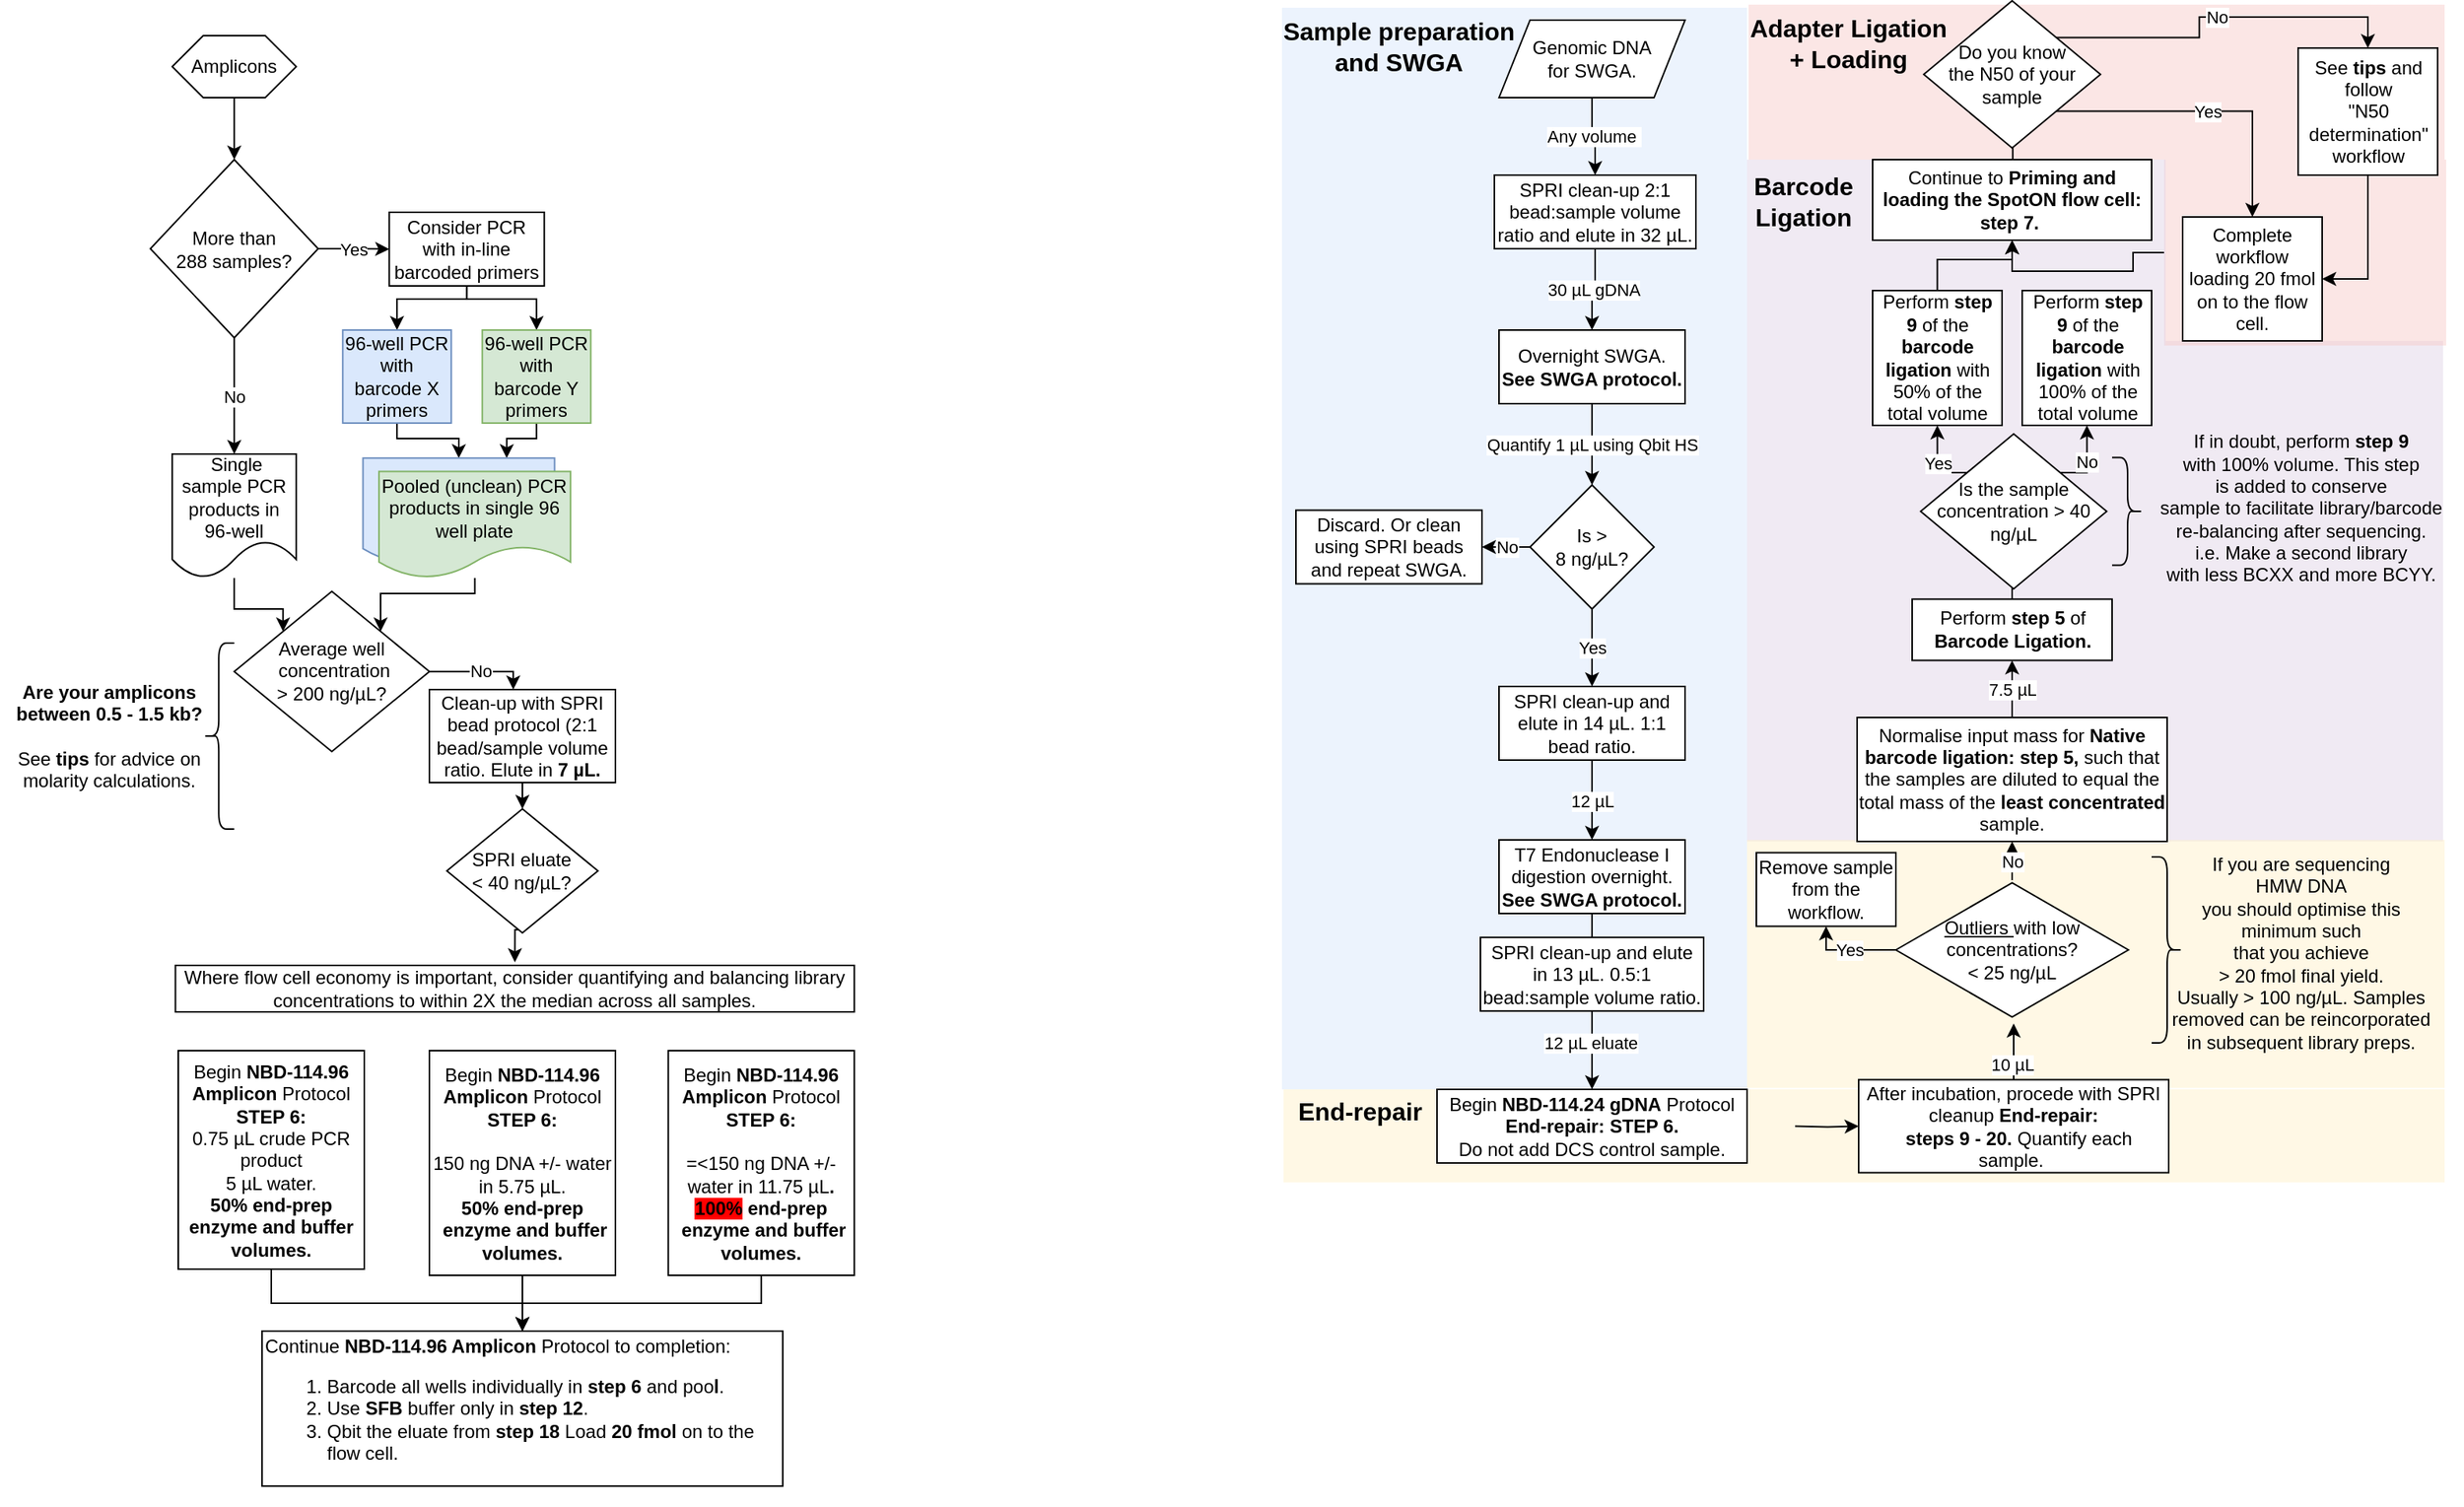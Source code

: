 <mxfile version="21.3.7" type="device" pages="2">
  <diagram name="Page-1" id="XOvdbM0A1e22Qz7yKfM2">
    <mxGraphModel dx="2099" dy="793" grid="1" gridSize="10" guides="1" tooltips="1" connect="1" arrows="1" fold="1" page="1" pageScale="1" pageWidth="827" pageHeight="1169" math="0" shadow="0">
      <root>
        <mxCell id="0" />
        <mxCell id="1" parent="0" />
        <mxCell id="d5il1thZxRS1CxYTk3ZY-139" value="" style="rounded=0;whiteSpace=wrap;html=1;fillColor=#e1d5e7;strokeColor=none;opacity=50;" parent="1" vertex="1">
          <mxGeometry x="570" y="237" width="179" height="323" as="geometry" />
        </mxCell>
        <mxCell id="d5il1thZxRS1CxYTk3ZY-143" value="" style="group" parent="1" vertex="1" connectable="0">
          <mxGeometry x="300" y="20" width="451" height="220" as="geometry" />
        </mxCell>
        <mxCell id="d5il1thZxRS1CxYTk3ZY-140" value="" style="rounded=0;whiteSpace=wrap;html=1;fillColor=#f8cecc;strokeColor=none;opacity=50;" parent="d5il1thZxRS1CxYTk3ZY-143" vertex="1">
          <mxGeometry x="1" width="449" height="100" as="geometry" />
        </mxCell>
        <mxCell id="d5il1thZxRS1CxYTk3ZY-141" value="" style="rounded=0;whiteSpace=wrap;html=1;fillColor=#f8cecc;strokeColor=none;opacity=50;" parent="d5il1thZxRS1CxYTk3ZY-143" vertex="1">
          <mxGeometry x="269" y="100" width="182" height="120" as="geometry" />
        </mxCell>
        <mxCell id="d5il1thZxRS1CxYTk3ZY-147" value="&lt;span style=&quot;font-size: 16px;&quot;&gt;Adapter Ligation&lt;br&gt;+ Loading&lt;br&gt;&lt;/span&gt;" style="text;html=1;align=center;verticalAlign=middle;resizable=0;points=[];autosize=1;strokeColor=none;fillColor=none;fontStyle=1" parent="d5il1thZxRS1CxYTk3ZY-143" vertex="1">
          <mxGeometry x="-10" width="150" height="50" as="geometry" />
        </mxCell>
        <mxCell id="d5il1thZxRS1CxYTk3ZY-138" value="" style="rounded=0;whiteSpace=wrap;html=1;fillColor=#e1d5e7;strokeColor=none;opacity=50;" parent="1" vertex="1">
          <mxGeometry x="300" y="120" width="270" height="440" as="geometry" />
        </mxCell>
        <mxCell id="d5il1thZxRS1CxYTk3ZY-137" value="" style="group;strokeColor=none;" parent="1" vertex="1" connectable="0">
          <mxGeometry x="1" y="559" width="749" height="231" as="geometry" />
        </mxCell>
        <mxCell id="d5il1thZxRS1CxYTk3ZY-135" value="" style="rounded=0;whiteSpace=wrap;html=1;fillColor=#fff2cc;strokeColor=none;opacity=50;" parent="d5il1thZxRS1CxYTk3ZY-137" vertex="1">
          <mxGeometry y="161" width="749" height="60" as="geometry" />
        </mxCell>
        <mxCell id="d5il1thZxRS1CxYTk3ZY-136" value="" style="rounded=0;whiteSpace=wrap;html=1;fillColor=#fff2cc;strokeColor=none;opacity=50;" parent="d5il1thZxRS1CxYTk3ZY-137" vertex="1">
          <mxGeometry x="299" width="450" height="160" as="geometry" />
        </mxCell>
        <mxCell id="d5il1thZxRS1CxYTk3ZY-145" value="&lt;span style=&quot;font-size: 16px;&quot;&gt;End-repair&lt;/span&gt;" style="text;html=1;align=center;verticalAlign=middle;resizable=0;points=[];autosize=1;strokeColor=none;fillColor=none;fontStyle=1" parent="d5il1thZxRS1CxYTk3ZY-137" vertex="1">
          <mxGeometry x="-1" y="160" width="100" height="30" as="geometry" />
        </mxCell>
        <mxCell id="d5il1thZxRS1CxYTk3ZY-133" value="" style="rounded=0;whiteSpace=wrap;html=1;fillColor=#dae8fc;strokeColor=none;opacity=50;" parent="1" vertex="1">
          <mxGeometry y="22" width="300" height="698" as="geometry" />
        </mxCell>
        <mxCell id="JLU6szcm3_O9fUhX41_a-4" style="edgeStyle=orthogonalEdgeStyle;rounded=0;orthogonalLoop=1;jettySize=auto;html=1;exitX=0.5;exitY=1;exitDx=0;exitDy=0;" parent="1" source="JLU6szcm3_O9fUhX41_a-1" target="d5il1thZxRS1CxYTk3ZY-1" edge="1">
          <mxGeometry relative="1" as="geometry">
            <mxPoint x="-675.88" y="180" as="targetPoint" />
          </mxGeometry>
        </mxCell>
        <mxCell id="JLU6szcm3_O9fUhX41_a-1" value="Amplicons" style="shape=hexagon;perimeter=hexagonPerimeter2;whiteSpace=wrap;html=1;fixedSize=1;" parent="1" vertex="1">
          <mxGeometry x="-715.88" y="40" width="80" height="40" as="geometry" />
        </mxCell>
        <mxCell id="d5il1thZxRS1CxYTk3ZY-5" value="Yes" style="edgeStyle=orthogonalEdgeStyle;rounded=0;orthogonalLoop=1;jettySize=auto;html=1;exitX=1;exitY=0.5;exitDx=0;exitDy=0;entryX=0;entryY=0.5;entryDx=0;entryDy=0;" parent="1" source="d5il1thZxRS1CxYTk3ZY-1" target="d5il1thZxRS1CxYTk3ZY-4" edge="1">
          <mxGeometry relative="1" as="geometry" />
        </mxCell>
        <mxCell id="d5il1thZxRS1CxYTk3ZY-26" value="No" style="edgeStyle=orthogonalEdgeStyle;rounded=0;orthogonalLoop=1;jettySize=auto;html=1;" parent="1" source="d5il1thZxRS1CxYTk3ZY-1" target="d5il1thZxRS1CxYTk3ZY-19" edge="1">
          <mxGeometry relative="1" as="geometry" />
        </mxCell>
        <mxCell id="d5il1thZxRS1CxYTk3ZY-1" value="More than &lt;br&gt;288 samples?" style="rhombus;whiteSpace=wrap;html=1;" parent="1" vertex="1">
          <mxGeometry x="-730" y="120" width="108.24" height="115" as="geometry" />
        </mxCell>
        <mxCell id="d5il1thZxRS1CxYTk3ZY-11" style="edgeStyle=orthogonalEdgeStyle;rounded=0;orthogonalLoop=1;jettySize=auto;html=1;exitX=0.5;exitY=1;exitDx=0;exitDy=0;entryX=0.5;entryY=0;entryDx=0;entryDy=0;" parent="1" source="d5il1thZxRS1CxYTk3ZY-4" target="d5il1thZxRS1CxYTk3ZY-7" edge="1">
          <mxGeometry relative="1" as="geometry">
            <Array as="points">
              <mxPoint x="-525.88" y="210" />
              <mxPoint x="-570.88" y="210" />
            </Array>
          </mxGeometry>
        </mxCell>
        <mxCell id="d5il1thZxRS1CxYTk3ZY-12" style="edgeStyle=orthogonalEdgeStyle;rounded=0;orthogonalLoop=1;jettySize=auto;html=1;exitX=0.5;exitY=1;exitDx=0;exitDy=0;entryX=0.5;entryY=0;entryDx=0;entryDy=0;" parent="1" source="d5il1thZxRS1CxYTk3ZY-4" target="d5il1thZxRS1CxYTk3ZY-9" edge="1">
          <mxGeometry relative="1" as="geometry">
            <Array as="points">
              <mxPoint x="-525.88" y="210" />
              <mxPoint x="-480.88" y="210" />
            </Array>
          </mxGeometry>
        </mxCell>
        <mxCell id="d5il1thZxRS1CxYTk3ZY-4" value="Consider PCR with in-line barcoded primers" style="rounded=0;whiteSpace=wrap;html=1;" parent="1" vertex="1">
          <mxGeometry x="-575.88" y="154" width="100" height="47.5" as="geometry" />
        </mxCell>
        <mxCell id="d5il1thZxRS1CxYTk3ZY-27" style="edgeStyle=orthogonalEdgeStyle;rounded=0;orthogonalLoop=1;jettySize=auto;html=1;entryX=0.5;entryY=0;entryDx=0;entryDy=0;" parent="1" source="d5il1thZxRS1CxYTk3ZY-7" target="d5il1thZxRS1CxYTk3ZY-14" edge="1">
          <mxGeometry relative="1" as="geometry">
            <Array as="points">
              <mxPoint x="-570.88" y="300" />
              <mxPoint x="-530.88" y="300" />
            </Array>
          </mxGeometry>
        </mxCell>
        <mxCell id="d5il1thZxRS1CxYTk3ZY-7" value="96-well PCR with barcode X primers" style="rounded=0;whiteSpace=wrap;html=1;fillColor=#dae8fc;strokeColor=#6c8ebf;" parent="1" vertex="1">
          <mxGeometry x="-605.88" y="230" width="70" height="60" as="geometry" />
        </mxCell>
        <mxCell id="d5il1thZxRS1CxYTk3ZY-47" style="edgeStyle=orthogonalEdgeStyle;rounded=0;orthogonalLoop=1;jettySize=auto;html=1;entryX=0.75;entryY=0;entryDx=0;entryDy=0;" parent="1" source="d5il1thZxRS1CxYTk3ZY-9" target="d5il1thZxRS1CxYTk3ZY-14" edge="1">
          <mxGeometry relative="1" as="geometry">
            <Array as="points">
              <mxPoint x="-480.88" y="300" />
              <mxPoint x="-499.88" y="300" />
            </Array>
          </mxGeometry>
        </mxCell>
        <mxCell id="d5il1thZxRS1CxYTk3ZY-9" value="96-well PCR with barcode Y primers" style="rounded=0;whiteSpace=wrap;html=1;fillColor=#d5e8d4;strokeColor=#82b366;fillStyle=solid;" parent="1" vertex="1">
          <mxGeometry x="-515.88" y="230" width="70" height="60" as="geometry" />
        </mxCell>
        <mxCell id="d5il1thZxRS1CxYTk3ZY-16" value="" style="group" parent="1" vertex="1" connectable="0">
          <mxGeometry x="-592.83" y="312.67" width="133.89" height="77.33" as="geometry" />
        </mxCell>
        <mxCell id="d5il1thZxRS1CxYTk3ZY-14" value="" style="shape=document;whiteSpace=wrap;html=1;boundedLbl=1;fillColor=#dae8fc;strokeColor=#6c8ebf;" parent="d5il1thZxRS1CxYTk3ZY-16" vertex="1">
          <mxGeometry width="123.591" height="68.738" as="geometry" />
        </mxCell>
        <mxCell id="d5il1thZxRS1CxYTk3ZY-15" value="Pooled (unclean) PCR products in single 96 well plate" style="shape=document;whiteSpace=wrap;html=1;boundedLbl=1;fillColor=#d5e8d4;strokeColor=#82b366;" parent="d5il1thZxRS1CxYTk3ZY-16" vertex="1">
          <mxGeometry x="10.299" y="8.592" width="123.591" height="68.738" as="geometry" />
        </mxCell>
        <mxCell id="d5il1thZxRS1CxYTk3ZY-30" style="edgeStyle=orthogonalEdgeStyle;rounded=0;orthogonalLoop=1;jettySize=auto;html=1;entryX=0;entryY=0;entryDx=0;entryDy=0;" parent="1" source="d5il1thZxRS1CxYTk3ZY-19" target="d5il1thZxRS1CxYTk3ZY-29" edge="1">
          <mxGeometry relative="1" as="geometry" />
        </mxCell>
        <mxCell id="d5il1thZxRS1CxYTk3ZY-19" value="&amp;nbsp;Single sample PCR products in 96-well" style="shape=document;whiteSpace=wrap;html=1;boundedLbl=1;" parent="1" vertex="1">
          <mxGeometry x="-715.88" y="310" width="80" height="80" as="geometry" />
        </mxCell>
        <mxCell id="d5il1thZxRS1CxYTk3ZY-35" value="No" style="edgeStyle=orthogonalEdgeStyle;rounded=0;orthogonalLoop=1;jettySize=auto;html=1;" parent="1" target="d5il1thZxRS1CxYTk3ZY-34" edge="1">
          <mxGeometry relative="1" as="geometry">
            <mxPoint x="-550.079" y="450.4" as="sourcePoint" />
            <Array as="points">
              <mxPoint x="-495.88" y="450" />
            </Array>
          </mxGeometry>
        </mxCell>
        <mxCell id="d5il1thZxRS1CxYTk3ZY-29" value="Average well&lt;br&gt;&amp;nbsp;concentration &lt;br&gt;&amp;gt; 200 ng/µL?" style="rhombus;whiteSpace=wrap;html=1;" parent="1" vertex="1">
          <mxGeometry x="-675.88" y="398.67" width="125.88" height="103.33" as="geometry" />
        </mxCell>
        <mxCell id="d5il1thZxRS1CxYTk3ZY-31" style="edgeStyle=orthogonalEdgeStyle;rounded=0;orthogonalLoop=1;jettySize=auto;html=1;entryX=1;entryY=0;entryDx=0;entryDy=0;" parent="1" source="d5il1thZxRS1CxYTk3ZY-15" target="d5il1thZxRS1CxYTk3ZY-29" edge="1">
          <mxGeometry relative="1" as="geometry">
            <Array as="points">
              <mxPoint x="-520.88" y="400" />
              <mxPoint x="-581.88" y="400" />
            </Array>
          </mxGeometry>
        </mxCell>
        <mxCell id="d5il1thZxRS1CxYTk3ZY-41" style="edgeStyle=orthogonalEdgeStyle;rounded=0;orthogonalLoop=1;jettySize=auto;html=1;exitX=0.5;exitY=1;exitDx=0;exitDy=0;entryX=0.5;entryY=0;entryDx=0;entryDy=0;" parent="1" source="d5il1thZxRS1CxYTk3ZY-34" target="d5il1thZxRS1CxYTk3ZY-39" edge="1">
          <mxGeometry relative="1" as="geometry" />
        </mxCell>
        <mxCell id="d5il1thZxRS1CxYTk3ZY-34" value="Clean-up with SPRI bead protocol (2:1 bead/sample volume ratio. Elute in &lt;b&gt;7&amp;nbsp;µL.&lt;/b&gt;" style="rounded=0;whiteSpace=wrap;html=1;" parent="1" vertex="1">
          <mxGeometry x="-550" y="462" width="120" height="60" as="geometry" />
        </mxCell>
        <mxCell id="d5il1thZxRS1CxYTk3ZY-149" style="edgeStyle=orthogonalEdgeStyle;rounded=0;orthogonalLoop=1;jettySize=auto;html=1;entryX=0.5;entryY=0;entryDx=0;entryDy=0;" parent="1" source="d5il1thZxRS1CxYTk3ZY-36" target="d5il1thZxRS1CxYTk3ZY-53" edge="1">
          <mxGeometry relative="1" as="geometry">
            <Array as="points">
              <mxPoint x="-652" y="858" />
              <mxPoint x="-490" y="858" />
            </Array>
          </mxGeometry>
        </mxCell>
        <mxCell id="d5il1thZxRS1CxYTk3ZY-36" value="Begin &lt;b&gt;NBD-114.96 Amplicon&lt;/b&gt; Protocol &lt;b&gt;STEP 6:&lt;/b&gt;&lt;br&gt;0.75 µL crude PCR product&lt;br&gt;5 µL water.&lt;br&gt;&lt;b&gt;50% end-prep enzyme and buffer volumes.&lt;/b&gt;" style="rounded=0;whiteSpace=wrap;html=1;direction=south;" parent="1" vertex="1">
          <mxGeometry x="-712" y="695" width="120" height="141" as="geometry" />
        </mxCell>
        <mxCell id="d5il1thZxRS1CxYTk3ZY-151" style="edgeStyle=orthogonalEdgeStyle;rounded=0;orthogonalLoop=1;jettySize=auto;html=1;entryX=0.5;entryY=0;entryDx=0;entryDy=0;" parent="1" source="d5il1thZxRS1CxYTk3ZY-38" target="d5il1thZxRS1CxYTk3ZY-53" edge="1">
          <mxGeometry relative="1" as="geometry" />
        </mxCell>
        <mxCell id="d5il1thZxRS1CxYTk3ZY-38" value="Begin &lt;b&gt;NBD-114.96 Amplicon&lt;/b&gt; Protocol &lt;b&gt;STEP 6:&lt;/b&gt;&lt;br&gt;&lt;br&gt;150 ng DNA +/- water in 5.75 µL.&lt;br&gt;&lt;b&gt;50%&amp;nbsp;&lt;/b&gt;&lt;b style=&quot;border-color: var(--border-color);&quot;&gt;end-prep&lt;/b&gt;&lt;b&gt;&lt;br&gt;&amp;nbsp;enzyme and buffer volumes.&lt;br&gt;&lt;/b&gt;" style="rounded=0;whiteSpace=wrap;html=1;" parent="1" vertex="1">
          <mxGeometry x="-550" y="695" width="120" height="145" as="geometry" />
        </mxCell>
        <mxCell id="d5il1thZxRS1CxYTk3ZY-154" style="edgeStyle=orthogonalEdgeStyle;rounded=0;orthogonalLoop=1;jettySize=auto;html=1;entryX=0.5;entryY=0;entryDx=0;entryDy=0;" parent="1" edge="1">
          <mxGeometry relative="1" as="geometry">
            <mxPoint x="-490" y="617" as="sourcePoint" />
            <mxPoint x="-494.85" y="638" as="targetPoint" />
          </mxGeometry>
        </mxCell>
        <mxCell id="d5il1thZxRS1CxYTk3ZY-39" value="SPRI eluate &lt;br&gt;&amp;lt; 40 ng/µL?" style="rhombus;whiteSpace=wrap;html=1;" parent="1" vertex="1">
          <mxGeometry x="-538.73" y="539" width="97.46" height="80" as="geometry" />
        </mxCell>
        <mxCell id="d5il1thZxRS1CxYTk3ZY-152" style="edgeStyle=orthogonalEdgeStyle;rounded=0;orthogonalLoop=1;jettySize=auto;html=1;entryX=0.5;entryY=0;entryDx=0;entryDy=0;" parent="1" source="d5il1thZxRS1CxYTk3ZY-43" target="d5il1thZxRS1CxYTk3ZY-53" edge="1">
          <mxGeometry relative="1" as="geometry">
            <Array as="points">
              <mxPoint x="-336" y="858" />
              <mxPoint x="-490" y="858" />
            </Array>
          </mxGeometry>
        </mxCell>
        <mxCell id="d5il1thZxRS1CxYTk3ZY-43" value="Begin &lt;b&gt;NBD-114.96 Amplicon&lt;/b&gt; Protocol &lt;b&gt;STEP 6:&lt;/b&gt;&lt;br&gt;&lt;br&gt;=&amp;lt;150 ng DNA +/- water in 11.75 µL&lt;b&gt;.&lt;br&gt;&lt;span style=&quot;background-color: rgb(255, 0, 0);&quot;&gt;100%&lt;/span&gt;&amp;nbsp;&lt;/b&gt;&lt;b style=&quot;border-color: var(--border-color);&quot;&gt;end-prep&lt;/b&gt;&lt;b&gt;&lt;span style=&quot;background-color: rgb(238, 43, 43);&quot;&gt;&lt;br&gt;&lt;/span&gt;&amp;nbsp;enzyme and buffer volumes.&lt;br&gt;&lt;/b&gt;" style="rounded=0;whiteSpace=wrap;html=1;" parent="1" vertex="1">
          <mxGeometry x="-395.88" y="695" width="120" height="145" as="geometry" />
        </mxCell>
        <mxCell id="d5il1thZxRS1CxYTk3ZY-44" value="" style="shape=curlyBracket;whiteSpace=wrap;html=1;rounded=1;labelPosition=left;verticalLabelPosition=middle;align=right;verticalAlign=middle;" parent="1" vertex="1">
          <mxGeometry x="-695.88" y="432" width="20" height="120" as="geometry" />
        </mxCell>
        <mxCell id="d5il1thZxRS1CxYTk3ZY-45" value="&lt;b&gt;Are your amplicons &lt;br&gt;between 0.5 - 1.5 kb?&lt;/b&gt;&lt;br&gt;&lt;br&gt;See &lt;b&gt;tips &lt;/b&gt;for advice on &lt;br&gt;molarity calculations." style="text;html=1;align=center;verticalAlign=middle;resizable=0;points=[];autosize=1;strokeColor=none;fillColor=none;" parent="1" vertex="1">
          <mxGeometry x="-827" y="447" width="140" height="90" as="geometry" />
        </mxCell>
        <mxCell id="d5il1thZxRS1CxYTk3ZY-53" value="&lt;br&gt;Continue&amp;nbsp;&lt;b style=&quot;border-color: var(--border-color);&quot;&gt;NBD-114.96 Amplicon&lt;/b&gt;&amp;nbsp;Protocol to completion:&lt;br&gt;&lt;ol&gt;&lt;li&gt;Barcode all wells individually in&amp;nbsp;&lt;b style=&quot;border-color: var(--border-color);&quot;&gt;step 6 &lt;/b&gt;&lt;span style=&quot;border-color: var(--border-color);&quot;&gt;and poo&lt;/span&gt;&lt;b style=&quot;border-color: var(--border-color);&quot;&gt;l&lt;/b&gt;.&lt;/li&gt;&lt;li&gt;Use &lt;b&gt;SFB &lt;/b&gt;buffer only in &lt;b&gt;step 12&lt;/b&gt;.&lt;/li&gt;&lt;li style=&quot;&quot;&gt;Qbit the eluate from &lt;b&gt;step 18&lt;/b&gt; Load &lt;b style=&quot;background-color: initial;&quot;&gt;20 fmol &lt;/b&gt;&lt;span style=&quot;background-color: initial;&quot;&gt;on to the flow cell.&lt;/span&gt;&lt;/li&gt;&lt;/ol&gt;&amp;nbsp;" style="rounded=0;whiteSpace=wrap;html=1;align=left;" parent="1" vertex="1">
          <mxGeometry x="-657.94" y="876" width="335.88" height="100" as="geometry" />
        </mxCell>
        <mxCell id="d5il1thZxRS1CxYTk3ZY-82" value="Any volume&amp;nbsp;" style="edgeStyle=orthogonalEdgeStyle;rounded=0;orthogonalLoop=1;jettySize=auto;html=1;entryX=0.5;entryY=0;entryDx=0;entryDy=0;" parent="1" source="d5il1thZxRS1CxYTk3ZY-59" target="d5il1thZxRS1CxYTk3ZY-80" edge="1">
          <mxGeometry relative="1" as="geometry" />
        </mxCell>
        <mxCell id="d5il1thZxRS1CxYTk3ZY-59" value="Genomic DNA&lt;br&gt;for SWGA." style="shape=parallelogram;perimeter=parallelogramPerimeter;whiteSpace=wrap;html=1;fixedSize=1;" parent="1" vertex="1">
          <mxGeometry x="140" y="30" width="120" height="50" as="geometry" />
        </mxCell>
        <mxCell id="d5il1thZxRS1CxYTk3ZY-67" value="Quantify 1 µL using Qbit HS" style="edgeStyle=orthogonalEdgeStyle;rounded=0;orthogonalLoop=1;jettySize=auto;html=1;entryX=0.5;entryY=0;entryDx=0;entryDy=0;" parent="1" source="d5il1thZxRS1CxYTk3ZY-62" target="d5il1thZxRS1CxYTk3ZY-66" edge="1">
          <mxGeometry relative="1" as="geometry" />
        </mxCell>
        <mxCell id="d5il1thZxRS1CxYTk3ZY-62" value="Overnight SWGA.&lt;br&gt;&lt;b&gt;See SWGA protocol.&lt;/b&gt;" style="rounded=0;whiteSpace=wrap;html=1;" parent="1" vertex="1">
          <mxGeometry x="140" y="230" width="120" height="47.5" as="geometry" />
        </mxCell>
        <mxCell id="d5il1thZxRS1CxYTk3ZY-73" value="Yes" style="edgeStyle=orthogonalEdgeStyle;rounded=0;orthogonalLoop=1;jettySize=auto;html=1;entryX=0.5;entryY=0;entryDx=0;entryDy=0;" parent="1" source="d5il1thZxRS1CxYTk3ZY-66" target="d5il1thZxRS1CxYTk3ZY-71" edge="1">
          <mxGeometry relative="1" as="geometry" />
        </mxCell>
        <mxCell id="d5il1thZxRS1CxYTk3ZY-84" value="No" style="edgeStyle=orthogonalEdgeStyle;rounded=0;orthogonalLoop=1;jettySize=auto;html=1;entryX=1;entryY=0.5;entryDx=0;entryDy=0;" parent="1" source="d5il1thZxRS1CxYTk3ZY-66" target="d5il1thZxRS1CxYTk3ZY-68" edge="1">
          <mxGeometry relative="1" as="geometry" />
        </mxCell>
        <mxCell id="d5il1thZxRS1CxYTk3ZY-66" value="Is &amp;gt;&lt;br&gt;8 ng/µL?" style="rhombus;whiteSpace=wrap;html=1;" parent="1" vertex="1">
          <mxGeometry x="160" y="330" width="80" height="80" as="geometry" />
        </mxCell>
        <mxCell id="d5il1thZxRS1CxYTk3ZY-68" value="Discard. Or clean using SPRI beads and repeat SWGA." style="rounded=0;whiteSpace=wrap;html=1;" parent="1" vertex="1">
          <mxGeometry x="9" y="346.25" width="120" height="47.5" as="geometry" />
        </mxCell>
        <mxCell id="d5il1thZxRS1CxYTk3ZY-75" value="12 µL" style="edgeStyle=orthogonalEdgeStyle;rounded=0;orthogonalLoop=1;jettySize=auto;html=1;entryX=0.5;entryY=0;entryDx=0;entryDy=0;" parent="1" source="d5il1thZxRS1CxYTk3ZY-71" target="d5il1thZxRS1CxYTk3ZY-74" edge="1">
          <mxGeometry relative="1" as="geometry" />
        </mxCell>
        <mxCell id="d5il1thZxRS1CxYTk3ZY-71" value="SPRI clean-up and elute in 14 µL. 1:1 bead ratio." style="rounded=0;whiteSpace=wrap;html=1;" parent="1" vertex="1">
          <mxGeometry x="140" y="460" width="120" height="47.5" as="geometry" />
        </mxCell>
        <mxCell id="d5il1thZxRS1CxYTk3ZY-77" style="edgeStyle=orthogonalEdgeStyle;rounded=0;orthogonalLoop=1;jettySize=auto;html=1;entryX=0.5;entryY=0;entryDx=0;entryDy=0;" parent="1" source="d5il1thZxRS1CxYTk3ZY-74" target="d5il1thZxRS1CxYTk3ZY-76" edge="1">
          <mxGeometry relative="1" as="geometry" />
        </mxCell>
        <mxCell id="d5il1thZxRS1CxYTk3ZY-85" value="12 µL eluate" style="edgeLabel;html=1;align=center;verticalAlign=middle;resizable=0;points=[];" parent="d5il1thZxRS1CxYTk3ZY-77" vertex="1" connectable="0">
          <mxGeometry x="0.489" y="-1" relative="1" as="geometry">
            <mxPoint y="-1" as="offset" />
          </mxGeometry>
        </mxCell>
        <mxCell id="d5il1thZxRS1CxYTk3ZY-74" value="T7 Endonuclease I digestion overnight.&lt;br&gt;&lt;b&gt;See SWGA protocol.&lt;/b&gt;" style="rounded=0;whiteSpace=wrap;html=1;" parent="1" vertex="1">
          <mxGeometry x="140" y="559.0" width="120" height="47.5" as="geometry" />
        </mxCell>
        <mxCell id="d5il1thZxRS1CxYTk3ZY-87" style="edgeStyle=orthogonalEdgeStyle;rounded=0;orthogonalLoop=1;jettySize=auto;html=1;exitX=1;exitY=0.5;exitDx=0;exitDy=0;entryX=0;entryY=0.5;entryDx=0;entryDy=0;" parent="1" target="d5il1thZxRS1CxYTk3ZY-86" edge="1">
          <mxGeometry relative="1" as="geometry">
            <mxPoint x="331" y="743.75" as="sourcePoint" />
          </mxGeometry>
        </mxCell>
        <mxCell id="d5il1thZxRS1CxYTk3ZY-76" value="Begin&amp;nbsp;&lt;b style=&quot;border-color: var(--border-color);&quot;&gt;NBD-114.24 gDNA&lt;/b&gt;&amp;nbsp;Protocol &lt;b&gt;End-repair:&lt;/b&gt;&amp;nbsp;&lt;span style=&quot;border-color: var(--border-color);&quot;&gt;&lt;b&gt;STEP 6.&lt;/b&gt;&lt;br&gt;Do not add DCS control sample.&lt;br&gt;&lt;/span&gt;" style="rounded=0;whiteSpace=wrap;html=1;" parent="1" vertex="1">
          <mxGeometry x="100" y="720" width="200" height="47.5" as="geometry" />
        </mxCell>
        <mxCell id="d5il1thZxRS1CxYTk3ZY-78" value="SPRI clean-up and elute in 13 µL. 0.5:1 bead:sample volume ratio." style="rounded=0;whiteSpace=wrap;html=1;" parent="1" vertex="1">
          <mxGeometry x="128" y="621.91" width="144" height="47.5" as="geometry" />
        </mxCell>
        <mxCell id="d5il1thZxRS1CxYTk3ZY-83" value="30 µL gDNA" style="edgeStyle=orthogonalEdgeStyle;rounded=0;orthogonalLoop=1;jettySize=auto;html=1;entryX=0.5;entryY=0;entryDx=0;entryDy=0;" parent="1" source="d5il1thZxRS1CxYTk3ZY-80" target="d5il1thZxRS1CxYTk3ZY-62" edge="1">
          <mxGeometry relative="1" as="geometry" />
        </mxCell>
        <mxCell id="d5il1thZxRS1CxYTk3ZY-80" value="SPRI clean-up 2:1 bead:sample volume ratio and elute in 32 µL." style="rounded=0;whiteSpace=wrap;html=1;" parent="1" vertex="1">
          <mxGeometry x="137" y="130" width="130" height="47.5" as="geometry" />
        </mxCell>
        <mxCell id="d5il1thZxRS1CxYTk3ZY-89" style="edgeStyle=orthogonalEdgeStyle;rounded=0;orthogonalLoop=1;jettySize=auto;html=1;entryX=0.5;entryY=1;entryDx=0;entryDy=0;" parent="1" source="d5il1thZxRS1CxYTk3ZY-86" edge="1">
          <mxGeometry relative="1" as="geometry">
            <mxPoint x="472" y="677.5" as="targetPoint" />
          </mxGeometry>
        </mxCell>
        <mxCell id="d5il1thZxRS1CxYTk3ZY-96" value="10 µL" style="edgeLabel;html=1;align=center;verticalAlign=middle;resizable=0;points=[];" parent="d5il1thZxRS1CxYTk3ZY-89" vertex="1" connectable="0">
          <mxGeometry x="-0.42" y="1" relative="1" as="geometry">
            <mxPoint as="offset" />
          </mxGeometry>
        </mxCell>
        <mxCell id="d5il1thZxRS1CxYTk3ZY-86" value="&lt;span style=&quot;border-color: var(--border-color);&quot;&gt;After incubation, procede with SPRI cleanup&amp;nbsp;&lt;b style=&quot;border-color: var(--border-color);&quot;&gt;End-repair:&lt;/b&gt;&lt;br&gt;&amp;nbsp;&amp;nbsp;&lt;b&gt;steps 9 - 20. &lt;/b&gt;Quantify each sample.&amp;nbsp;&lt;br&gt;&lt;/span&gt;" style="rounded=0;whiteSpace=wrap;html=1;" parent="1" vertex="1">
          <mxGeometry x="372" y="713.75" width="200" height="60" as="geometry" />
        </mxCell>
        <mxCell id="d5il1thZxRS1CxYTk3ZY-99" value="Yes" style="edgeStyle=orthogonalEdgeStyle;rounded=0;orthogonalLoop=1;jettySize=auto;html=1;entryX=0.5;entryY=1;entryDx=0;entryDy=0;" parent="1" source="d5il1thZxRS1CxYTk3ZY-90" target="d5il1thZxRS1CxYTk3ZY-97" edge="1">
          <mxGeometry relative="1" as="geometry">
            <Array as="points">
              <mxPoint x="351" y="630" />
            </Array>
          </mxGeometry>
        </mxCell>
        <mxCell id="d5il1thZxRS1CxYTk3ZY-105" value="No" style="edgeStyle=orthogonalEdgeStyle;rounded=0;orthogonalLoop=1;jettySize=auto;html=1;entryX=0.5;entryY=1;entryDx=0;entryDy=0;" parent="1" source="d5il1thZxRS1CxYTk3ZY-90" target="d5il1thZxRS1CxYTk3ZY-92" edge="1">
          <mxGeometry relative="1" as="geometry" />
        </mxCell>
        <mxCell id="d5il1thZxRS1CxYTk3ZY-90" value="&lt;u&gt;Outliers &lt;/u&gt;with low &lt;br&gt;concentrations?&lt;br&gt;&amp;lt; 25 ng/µL" style="html=1;whiteSpace=wrap;aspect=fixed;shape=isoRectangle;" parent="1" vertex="1">
          <mxGeometry x="396" y="585" width="150" height="90" as="geometry" />
        </mxCell>
        <mxCell id="d5il1thZxRS1CxYTk3ZY-107" value="7.5 µL" style="edgeStyle=orthogonalEdgeStyle;rounded=0;orthogonalLoop=1;jettySize=auto;html=1;entryX=0.5;entryY=1;entryDx=0;entryDy=0;" parent="1" source="d5il1thZxRS1CxYTk3ZY-92" target="d5il1thZxRS1CxYTk3ZY-102" edge="1">
          <mxGeometry relative="1" as="geometry" />
        </mxCell>
        <mxCell id="d5il1thZxRS1CxYTk3ZY-92" value="&lt;span style=&quot;border-color: var(--border-color);&quot;&gt;Normalise input mass for&amp;nbsp;&lt;b&gt;Native barcode ligation:&lt;/b&gt;&amp;nbsp;&lt;b&gt;step 5, &lt;/b&gt;such that the samples are diluted to equal the total mass of the &lt;b&gt;least concentrated &lt;/b&gt;sample.&lt;br&gt;&lt;/span&gt;" style="rounded=0;whiteSpace=wrap;html=1;" parent="1" vertex="1">
          <mxGeometry x="371" y="480" width="200" height="80" as="geometry" />
        </mxCell>
        <mxCell id="d5il1thZxRS1CxYTk3ZY-97" value="&lt;span style=&quot;border-color: var(--border-color);&quot;&gt;Remove sample from the workflow.&lt;br&gt;&lt;/span&gt;" style="rounded=0;whiteSpace=wrap;html=1;" parent="1" vertex="1">
          <mxGeometry x="306" y="567.25" width="90" height="47.5" as="geometry" />
        </mxCell>
        <mxCell id="d5il1thZxRS1CxYTk3ZY-100" value="" style="shape=curlyBracket;whiteSpace=wrap;html=1;rounded=1;flipH=1;labelPosition=right;verticalLabelPosition=middle;align=left;verticalAlign=middle;" parent="1" vertex="1">
          <mxGeometry x="561" y="570" width="20" height="120" as="geometry" />
        </mxCell>
        <mxCell id="d5il1thZxRS1CxYTk3ZY-101" value="If you are sequencing &lt;br&gt;HMW DNA&lt;br&gt;you should optimise this &lt;br&gt;minimum such &lt;br&gt;that you achieve &lt;br&gt;&amp;gt; 20 fmol final yield.&lt;br&gt;Usually &amp;gt; 100 ng/µL. Samples&lt;br&gt;removed can be reincorporated&lt;br&gt;in subsequent library preps." style="text;html=1;align=center;verticalAlign=middle;resizable=0;points=[];autosize=1;strokeColor=none;fillColor=none;" parent="1" vertex="1">
          <mxGeometry x="562" y="562" width="190" height="140" as="geometry" />
        </mxCell>
        <mxCell id="d5il1thZxRS1CxYTk3ZY-108" style="edgeStyle=orthogonalEdgeStyle;rounded=0;orthogonalLoop=1;jettySize=auto;html=1;entryX=0.5;entryY=1;entryDx=0;entryDy=0;" parent="1" source="d5il1thZxRS1CxYTk3ZY-102" target="d5il1thZxRS1CxYTk3ZY-104" edge="1">
          <mxGeometry relative="1" as="geometry" />
        </mxCell>
        <mxCell id="d5il1thZxRS1CxYTk3ZY-102" value="&lt;span style=&quot;border-color: var(--border-color);&quot;&gt;Perform &lt;b&gt;step 5 &lt;/b&gt;of &lt;b&gt;Barcode Ligation.&lt;/b&gt;&lt;br&gt;&lt;/span&gt;" style="rounded=0;whiteSpace=wrap;html=1;" parent="1" vertex="1">
          <mxGeometry x="406.5" y="403.67" width="129" height="39.5" as="geometry" />
        </mxCell>
        <mxCell id="d5il1thZxRS1CxYTk3ZY-113" value="Yes" style="edgeStyle=orthogonalEdgeStyle;rounded=0;orthogonalLoop=1;jettySize=auto;html=1;exitX=0;exitY=0;exitDx=0;exitDy=0;entryX=0.5;entryY=1;entryDx=0;entryDy=0;" parent="1" source="d5il1thZxRS1CxYTk3ZY-104" target="d5il1thZxRS1CxYTk3ZY-111" edge="1">
          <mxGeometry relative="1" as="geometry" />
        </mxCell>
        <mxCell id="d5il1thZxRS1CxYTk3ZY-114" value="No" style="edgeStyle=orthogonalEdgeStyle;rounded=0;orthogonalLoop=1;jettySize=auto;html=1;exitX=1;exitY=0;exitDx=0;exitDy=0;entryX=0.5;entryY=1;entryDx=0;entryDy=0;" parent="1" source="d5il1thZxRS1CxYTk3ZY-104" target="d5il1thZxRS1CxYTk3ZY-112" edge="1">
          <mxGeometry relative="1" as="geometry" />
        </mxCell>
        <mxCell id="d5il1thZxRS1CxYTk3ZY-104" value="Is the sample concentration &amp;gt; 40 ng/µL" style="rhombus;whiteSpace=wrap;html=1;" parent="1" vertex="1">
          <mxGeometry x="412" y="297" width="120" height="100" as="geometry" />
        </mxCell>
        <mxCell id="d5il1thZxRS1CxYTk3ZY-109" value="" style="shape=curlyBracket;whiteSpace=wrap;html=1;rounded=1;flipH=1;labelPosition=right;verticalLabelPosition=middle;align=left;verticalAlign=middle;" parent="1" vertex="1">
          <mxGeometry x="535.5" y="312.25" width="20" height="69.5" as="geometry" />
        </mxCell>
        <mxCell id="d5il1thZxRS1CxYTk3ZY-110" value="If in doubt, perform &lt;b&gt;step 9 &lt;br&gt;&lt;/b&gt;with 100% volume. This step&lt;br&gt;is added to conserve &lt;br&gt;sample to facilitate library/barcode&lt;br&gt;re-balancing after sequencing. &lt;br&gt;i.e. Make a second library&lt;br&gt;with less BCXX and more BCYY." style="text;html=1;align=center;verticalAlign=middle;resizable=0;points=[];autosize=1;strokeColor=none;fillColor=none;" parent="1" vertex="1">
          <mxGeometry x="551.5" y="290" width="210" height="110" as="geometry" />
        </mxCell>
        <mxCell id="d5il1thZxRS1CxYTk3ZY-116" style="edgeStyle=orthogonalEdgeStyle;rounded=0;orthogonalLoop=1;jettySize=auto;html=1;entryX=0.5;entryY=1;entryDx=0;entryDy=0;" parent="1" source="d5il1thZxRS1CxYTk3ZY-111" target="d5il1thZxRS1CxYTk3ZY-115" edge="1">
          <mxGeometry relative="1" as="geometry" />
        </mxCell>
        <mxCell id="d5il1thZxRS1CxYTk3ZY-111" value="&lt;span style=&quot;border-color: var(--border-color);&quot;&gt;Perform &lt;b&gt;step 9&lt;/b&gt;&amp;nbsp;of the &lt;b&gt;barcode ligation &lt;/b&gt;with 50% of the total volume&lt;br&gt;&lt;/span&gt;" style="rounded=0;whiteSpace=wrap;html=1;" parent="1" vertex="1">
          <mxGeometry x="381" y="204.5" width="83.5" height="87" as="geometry" />
        </mxCell>
        <mxCell id="d5il1thZxRS1CxYTk3ZY-117" style="edgeStyle=orthogonalEdgeStyle;rounded=0;orthogonalLoop=1;jettySize=auto;html=1;entryX=0.5;entryY=1;entryDx=0;entryDy=0;" parent="1" source="d5il1thZxRS1CxYTk3ZY-141" target="d5il1thZxRS1CxYTk3ZY-115" edge="1">
          <mxGeometry relative="1" as="geometry" />
        </mxCell>
        <mxCell id="d5il1thZxRS1CxYTk3ZY-112" value="&lt;span style=&quot;border-color: var(--border-color);&quot;&gt;Perform &lt;b&gt;step 9&lt;/b&gt;&amp;nbsp;of the &lt;b&gt;barcode ligation &lt;/b&gt;with 100% of the total volume&lt;br&gt;&lt;/span&gt;" style="rounded=0;whiteSpace=wrap;html=1;" parent="1" vertex="1">
          <mxGeometry x="477.5" y="204.5" width="83.5" height="87" as="geometry" />
        </mxCell>
        <mxCell id="d5il1thZxRS1CxYTk3ZY-124" style="edgeStyle=orthogonalEdgeStyle;rounded=0;orthogonalLoop=1;jettySize=auto;html=1;entryX=0.512;entryY=0.981;entryDx=0;entryDy=0;entryPerimeter=0;" parent="1" edge="1">
          <mxGeometry relative="1" as="geometry">
            <mxPoint x="469" y="120" as="sourcePoint" />
            <mxPoint x="471.368" y="97.695" as="targetPoint" />
          </mxGeometry>
        </mxCell>
        <mxCell id="d5il1thZxRS1CxYTk3ZY-115" value="&lt;span style=&quot;border-color: var(--border-color);&quot;&gt;Continue to&amp;nbsp;&lt;span style=&quot;background-color: rgb(255, 255, 255);&quot;&gt;&lt;b&gt;Priming and loading the SpotON flow cell: step 7.&lt;/b&gt;&amp;nbsp;&lt;br&gt;&lt;/span&gt;&lt;/span&gt;" style="rounded=0;whiteSpace=wrap;html=1;" parent="1" vertex="1">
          <mxGeometry x="381" y="120" width="180" height="52" as="geometry" />
        </mxCell>
        <mxCell id="d5il1thZxRS1CxYTk3ZY-128" value="No" style="edgeStyle=orthogonalEdgeStyle;rounded=0;orthogonalLoop=1;jettySize=auto;html=1;exitX=1;exitY=0;exitDx=0;exitDy=0;entryX=0.5;entryY=0;entryDx=0;entryDy=0;" parent="1" source="d5il1thZxRS1CxYTk3ZY-121" target="d5il1thZxRS1CxYTk3ZY-127" edge="1">
          <mxGeometry relative="1" as="geometry" />
        </mxCell>
        <mxCell id="d5il1thZxRS1CxYTk3ZY-131" value="Yes" style="edgeStyle=orthogonalEdgeStyle;rounded=0;orthogonalLoop=1;jettySize=auto;html=1;exitX=1;exitY=1;exitDx=0;exitDy=0;" parent="1" source="d5il1thZxRS1CxYTk3ZY-121" target="d5il1thZxRS1CxYTk3ZY-126" edge="1">
          <mxGeometry relative="1" as="geometry" />
        </mxCell>
        <mxCell id="d5il1thZxRS1CxYTk3ZY-121" value="Do you know &lt;br&gt;the N50 of your &lt;br&gt;sample" style="rhombus;whiteSpace=wrap;html=1;" parent="1" vertex="1">
          <mxGeometry x="414" y="17.5" width="114" height="95" as="geometry" />
        </mxCell>
        <mxCell id="d5il1thZxRS1CxYTk3ZY-126" value="&lt;span style=&quot;border-color: var(--border-color);&quot;&gt;&lt;span style=&quot;background-color: rgb(255, 255, 255);&quot;&gt;Complete workflow loading 20 fmol on to the flow cell.&lt;br&gt;&lt;/span&gt;&lt;/span&gt;" style="rounded=0;whiteSpace=wrap;html=1;" parent="1" vertex="1">
          <mxGeometry x="581" y="157" width="90" height="80" as="geometry" />
        </mxCell>
        <mxCell id="d5il1thZxRS1CxYTk3ZY-130" style="edgeStyle=orthogonalEdgeStyle;rounded=0;orthogonalLoop=1;jettySize=auto;html=1;exitX=0.5;exitY=1;exitDx=0;exitDy=0;entryX=1;entryY=0.5;entryDx=0;entryDy=0;" parent="1" source="d5il1thZxRS1CxYTk3ZY-127" target="d5il1thZxRS1CxYTk3ZY-126" edge="1">
          <mxGeometry relative="1" as="geometry" />
        </mxCell>
        <mxCell id="d5il1thZxRS1CxYTk3ZY-127" value="&lt;span style=&quot;border-color: var(--border-color);&quot;&gt;&lt;span style=&quot;background-color: rgb(255, 255, 255);&quot;&gt;See &lt;b&gt;tips&lt;/b&gt;&amp;nbsp;and follow&lt;br&gt;&quot;N50 determination&quot; workflow&lt;br&gt;&lt;/span&gt;&lt;/span&gt;" style="rounded=0;whiteSpace=wrap;html=1;" parent="1" vertex="1">
          <mxGeometry x="655.5" y="48" width="90" height="82" as="geometry" />
        </mxCell>
        <mxCell id="d5il1thZxRS1CxYTk3ZY-144" value="&lt;font style=&quot;font-size: 16px;&quot;&gt;Sample preparation&lt;br&gt;and SWGA&lt;/font&gt;" style="text;html=1;align=center;verticalAlign=middle;resizable=0;points=[];autosize=1;strokeColor=none;fillColor=none;fontStyle=1" parent="1" vertex="1">
          <mxGeometry x="-10" y="22" width="170" height="50" as="geometry" />
        </mxCell>
        <mxCell id="d5il1thZxRS1CxYTk3ZY-146" value="&lt;span style=&quot;font-size: 16px;&quot;&gt;Barcode&lt;br&gt;Ligation&lt;br&gt;&lt;/span&gt;" style="text;html=1;align=center;verticalAlign=middle;resizable=0;points=[];autosize=1;strokeColor=none;fillColor=none;fontStyle=1" parent="1" vertex="1">
          <mxGeometry x="291" y="122" width="90" height="50" as="geometry" />
        </mxCell>
        <mxCell id="d5il1thZxRS1CxYTk3ZY-153" value="Where flow cell economy is important, consider quantifying and balancing library concentrations to within 2X the median across all samples." style="rounded=0;whiteSpace=wrap;html=1;align=center;" parent="1" vertex="1">
          <mxGeometry x="-713.82" y="640" width="437.94" height="30" as="geometry" />
        </mxCell>
      </root>
    </mxGraphModel>
  </diagram>
  <diagram id="gwG3cyvGzsHOUJHVWo_t" name="Page-2">
    <mxGraphModel dx="1590" dy="992" grid="1" gridSize="10" guides="1" tooltips="1" connect="1" arrows="1" fold="1" page="1" pageScale="1" pageWidth="827" pageHeight="1169" math="0" shadow="0">
      <root>
        <mxCell id="0" />
        <mxCell id="1" parent="0" />
        <mxCell id="Y6S9W2ArBBHNjgoLxj8B-63" value="" style="rounded=0;whiteSpace=wrap;html=1;fillColor=#f5f5f5;fontColor=#333333;strokeColor=none;" vertex="1" parent="1">
          <mxGeometry y="40" width="820" height="880" as="geometry" />
        </mxCell>
        <mxCell id="Y6S9W2ArBBHNjgoLxj8B-1" value="" style="rounded=0;whiteSpace=wrap;html=1;fillColor=#e1d5e7;strokeColor=none;opacity=50;" vertex="1" parent="1">
          <mxGeometry x="608" y="339.5" width="179" height="323" as="geometry" />
        </mxCell>
        <mxCell id="Y6S9W2ArBBHNjgoLxj8B-2" value="" style="group" vertex="1" connectable="0" parent="1">
          <mxGeometry x="338" y="122.5" width="451" height="220" as="geometry" />
        </mxCell>
        <mxCell id="Y6S9W2ArBBHNjgoLxj8B-3" value="" style="rounded=0;whiteSpace=wrap;html=1;fillColor=#f8cecc;strokeColor=none;opacity=50;" vertex="1" parent="Y6S9W2ArBBHNjgoLxj8B-2">
          <mxGeometry x="1" width="449" height="100" as="geometry" />
        </mxCell>
        <mxCell id="Y6S9W2ArBBHNjgoLxj8B-4" value="" style="rounded=0;whiteSpace=wrap;html=1;fillColor=#f8cecc;strokeColor=none;opacity=50;" vertex="1" parent="Y6S9W2ArBBHNjgoLxj8B-2">
          <mxGeometry x="269" y="100" width="182" height="120" as="geometry" />
        </mxCell>
        <mxCell id="Y6S9W2ArBBHNjgoLxj8B-5" value="&lt;span style=&quot;font-size: 16px;&quot;&gt;Adapter Ligation&lt;br&gt;+ Loading&lt;br&gt;&lt;/span&gt;" style="text;html=1;align=center;verticalAlign=middle;resizable=0;points=[];autosize=1;strokeColor=none;fillColor=none;fontStyle=1" vertex="1" parent="Y6S9W2ArBBHNjgoLxj8B-2">
          <mxGeometry x="-10" width="150" height="50" as="geometry" />
        </mxCell>
        <mxCell id="Y6S9W2ArBBHNjgoLxj8B-6" value="" style="rounded=0;whiteSpace=wrap;html=1;fillColor=#e1d5e7;strokeColor=none;opacity=50;" vertex="1" parent="1">
          <mxGeometry x="338" y="222.5" width="270" height="440" as="geometry" />
        </mxCell>
        <mxCell id="Y6S9W2ArBBHNjgoLxj8B-7" value="" style="group;strokeColor=none;" vertex="1" connectable="0" parent="1">
          <mxGeometry x="39" y="661.5" width="749" height="231" as="geometry" />
        </mxCell>
        <mxCell id="Y6S9W2ArBBHNjgoLxj8B-8" value="" style="rounded=0;whiteSpace=wrap;html=1;fillColor=#fff2cc;strokeColor=none;opacity=50;" vertex="1" parent="Y6S9W2ArBBHNjgoLxj8B-7">
          <mxGeometry y="161" width="749" height="60" as="geometry" />
        </mxCell>
        <mxCell id="Y6S9W2ArBBHNjgoLxj8B-9" value="" style="rounded=0;whiteSpace=wrap;html=1;fillColor=#fff2cc;strokeColor=none;opacity=50;" vertex="1" parent="Y6S9W2ArBBHNjgoLxj8B-7">
          <mxGeometry x="299" width="450" height="160" as="geometry" />
        </mxCell>
        <mxCell id="Y6S9W2ArBBHNjgoLxj8B-10" value="&lt;span style=&quot;font-size: 16px;&quot;&gt;End-repair&lt;/span&gt;" style="text;html=1;align=center;verticalAlign=middle;resizable=0;points=[];autosize=1;strokeColor=none;fillColor=none;fontStyle=1" vertex="1" parent="Y6S9W2ArBBHNjgoLxj8B-7">
          <mxGeometry x="-1" y="160" width="100" height="30" as="geometry" />
        </mxCell>
        <mxCell id="Y6S9W2ArBBHNjgoLxj8B-11" value="" style="rounded=0;whiteSpace=wrap;html=1;fillColor=#dae8fc;strokeColor=none;opacity=50;" vertex="1" parent="1">
          <mxGeometry x="38" y="124.5" width="300" height="698" as="geometry" />
        </mxCell>
        <mxCell id="Y6S9W2ArBBHNjgoLxj8B-12" value="Any volume&amp;nbsp;" style="edgeStyle=orthogonalEdgeStyle;rounded=0;orthogonalLoop=1;jettySize=auto;html=1;entryX=0.5;entryY=0;entryDx=0;entryDy=0;" edge="1" parent="1" source="Y6S9W2ArBBHNjgoLxj8B-13" target="Y6S9W2ArBBHNjgoLxj8B-29">
          <mxGeometry relative="1" as="geometry" />
        </mxCell>
        <mxCell id="Y6S9W2ArBBHNjgoLxj8B-13" value="Genomic DNA&lt;br&gt;for SWGA." style="shape=parallelogram;perimeter=parallelogramPerimeter;whiteSpace=wrap;html=1;fixedSize=1;" vertex="1" parent="1">
          <mxGeometry x="178" y="132.5" width="120" height="50" as="geometry" />
        </mxCell>
        <mxCell id="Y6S9W2ArBBHNjgoLxj8B-14" value="Quantify 1 µL using Qbit HS" style="edgeStyle=orthogonalEdgeStyle;rounded=0;orthogonalLoop=1;jettySize=auto;html=1;entryX=0.5;entryY=0;entryDx=0;entryDy=0;" edge="1" parent="1" source="Y6S9W2ArBBHNjgoLxj8B-15" target="Y6S9W2ArBBHNjgoLxj8B-18">
          <mxGeometry relative="1" as="geometry" />
        </mxCell>
        <mxCell id="Y6S9W2ArBBHNjgoLxj8B-15" value="Overnight SWGA.&lt;br&gt;&lt;b&gt;See SWGA protocol.&lt;/b&gt;" style="rounded=0;whiteSpace=wrap;html=1;" vertex="1" parent="1">
          <mxGeometry x="178" y="332.5" width="120" height="47.5" as="geometry" />
        </mxCell>
        <mxCell id="Y6S9W2ArBBHNjgoLxj8B-16" value="Yes" style="edgeStyle=orthogonalEdgeStyle;rounded=0;orthogonalLoop=1;jettySize=auto;html=1;entryX=0.5;entryY=0;entryDx=0;entryDy=0;" edge="1" parent="1" source="Y6S9W2ArBBHNjgoLxj8B-18" target="Y6S9W2ArBBHNjgoLxj8B-21">
          <mxGeometry relative="1" as="geometry" />
        </mxCell>
        <mxCell id="Y6S9W2ArBBHNjgoLxj8B-17" value="No" style="edgeStyle=orthogonalEdgeStyle;rounded=0;orthogonalLoop=1;jettySize=auto;html=1;entryX=1;entryY=0.5;entryDx=0;entryDy=0;" edge="1" parent="1" source="Y6S9W2ArBBHNjgoLxj8B-18" target="Y6S9W2ArBBHNjgoLxj8B-19">
          <mxGeometry relative="1" as="geometry" />
        </mxCell>
        <mxCell id="Y6S9W2ArBBHNjgoLxj8B-18" value="Is &amp;gt;&lt;br&gt;8 ng/µL?" style="rhombus;whiteSpace=wrap;html=1;" vertex="1" parent="1">
          <mxGeometry x="198" y="432.5" width="80" height="80" as="geometry" />
        </mxCell>
        <mxCell id="Y6S9W2ArBBHNjgoLxj8B-19" value="Discard. Or clean using SPRI beads and repeat SWGA." style="rounded=0;whiteSpace=wrap;html=1;" vertex="1" parent="1">
          <mxGeometry x="47" y="448.75" width="120" height="47.5" as="geometry" />
        </mxCell>
        <mxCell id="Y6S9W2ArBBHNjgoLxj8B-20" value="12 µL" style="edgeStyle=orthogonalEdgeStyle;rounded=0;orthogonalLoop=1;jettySize=auto;html=1;entryX=0.5;entryY=0;entryDx=0;entryDy=0;" edge="1" parent="1" source="Y6S9W2ArBBHNjgoLxj8B-21" target="Y6S9W2ArBBHNjgoLxj8B-24">
          <mxGeometry relative="1" as="geometry" />
        </mxCell>
        <mxCell id="Y6S9W2ArBBHNjgoLxj8B-21" value="SPRI clean-up and elute in 14 µL. 1:1 bead ratio." style="rounded=0;whiteSpace=wrap;html=1;" vertex="1" parent="1">
          <mxGeometry x="178" y="562.5" width="120" height="47.5" as="geometry" />
        </mxCell>
        <mxCell id="Y6S9W2ArBBHNjgoLxj8B-22" style="edgeStyle=orthogonalEdgeStyle;rounded=0;orthogonalLoop=1;jettySize=auto;html=1;entryX=0.5;entryY=0;entryDx=0;entryDy=0;" edge="1" parent="1" source="Y6S9W2ArBBHNjgoLxj8B-24" target="Y6S9W2ArBBHNjgoLxj8B-26">
          <mxGeometry relative="1" as="geometry" />
        </mxCell>
        <mxCell id="Y6S9W2ArBBHNjgoLxj8B-23" value="12 µL eluate" style="edgeLabel;html=1;align=center;verticalAlign=middle;resizable=0;points=[];" vertex="1" connectable="0" parent="Y6S9W2ArBBHNjgoLxj8B-22">
          <mxGeometry x="0.489" y="-1" relative="1" as="geometry">
            <mxPoint y="-1" as="offset" />
          </mxGeometry>
        </mxCell>
        <mxCell id="Y6S9W2ArBBHNjgoLxj8B-24" value="T7 Endonuclease I digestion overnight.&lt;br&gt;&lt;b&gt;See SWGA protocol.&lt;/b&gt;" style="rounded=0;whiteSpace=wrap;html=1;" vertex="1" parent="1">
          <mxGeometry x="178" y="661.5" width="120" height="47.5" as="geometry" />
        </mxCell>
        <mxCell id="Y6S9W2ArBBHNjgoLxj8B-25" style="edgeStyle=orthogonalEdgeStyle;rounded=0;orthogonalLoop=1;jettySize=auto;html=1;exitX=1;exitY=0.5;exitDx=0;exitDy=0;entryX=0;entryY=0.5;entryDx=0;entryDy=0;" edge="1" parent="1" target="Y6S9W2ArBBHNjgoLxj8B-32">
          <mxGeometry relative="1" as="geometry">
            <mxPoint x="369" y="846.25" as="sourcePoint" />
          </mxGeometry>
        </mxCell>
        <mxCell id="Y6S9W2ArBBHNjgoLxj8B-26" value="Begin&amp;nbsp;&lt;b style=&quot;border-color: var(--border-color);&quot;&gt;NBD-114.24 gDNA&lt;/b&gt;&amp;nbsp;Protocol &lt;b&gt;End-repair:&lt;/b&gt;&amp;nbsp;&lt;span style=&quot;border-color: var(--border-color);&quot;&gt;&lt;b&gt;STEP 6.&lt;/b&gt;&lt;br&gt;Do not add DCS control sample.&lt;br&gt;&lt;/span&gt;" style="rounded=0;whiteSpace=wrap;html=1;" vertex="1" parent="1">
          <mxGeometry x="138" y="822.5" width="200" height="47.5" as="geometry" />
        </mxCell>
        <mxCell id="Y6S9W2ArBBHNjgoLxj8B-27" value="SPRI clean-up and elute in 13 µL. 0.5:1 bead:sample volume ratio." style="rounded=0;whiteSpace=wrap;html=1;" vertex="1" parent="1">
          <mxGeometry x="166" y="724.41" width="144" height="47.5" as="geometry" />
        </mxCell>
        <mxCell id="Y6S9W2ArBBHNjgoLxj8B-28" value="30 µL gDNA" style="edgeStyle=orthogonalEdgeStyle;rounded=0;orthogonalLoop=1;jettySize=auto;html=1;entryX=0.5;entryY=0;entryDx=0;entryDy=0;" edge="1" parent="1" source="Y6S9W2ArBBHNjgoLxj8B-29" target="Y6S9W2ArBBHNjgoLxj8B-15">
          <mxGeometry relative="1" as="geometry" />
        </mxCell>
        <mxCell id="Y6S9W2ArBBHNjgoLxj8B-29" value="SPRI clean-up 2:1 bead:sample volume ratio and elute in 32 µL." style="rounded=0;whiteSpace=wrap;html=1;" vertex="1" parent="1">
          <mxGeometry x="175" y="232.5" width="130" height="47.5" as="geometry" />
        </mxCell>
        <mxCell id="Y6S9W2ArBBHNjgoLxj8B-30" style="edgeStyle=orthogonalEdgeStyle;rounded=0;orthogonalLoop=1;jettySize=auto;html=1;entryX=0.5;entryY=1;entryDx=0;entryDy=0;" edge="1" parent="1" source="Y6S9W2ArBBHNjgoLxj8B-32">
          <mxGeometry relative="1" as="geometry">
            <mxPoint x="510" y="780" as="targetPoint" />
          </mxGeometry>
        </mxCell>
        <mxCell id="Y6S9W2ArBBHNjgoLxj8B-31" value="10 µL" style="edgeLabel;html=1;align=center;verticalAlign=middle;resizable=0;points=[];" vertex="1" connectable="0" parent="Y6S9W2ArBBHNjgoLxj8B-30">
          <mxGeometry x="-0.42" y="1" relative="1" as="geometry">
            <mxPoint as="offset" />
          </mxGeometry>
        </mxCell>
        <mxCell id="Y6S9W2ArBBHNjgoLxj8B-32" value="&lt;span style=&quot;border-color: var(--border-color);&quot;&gt;After incubation, procede with SPRI cleanup&amp;nbsp;&lt;b style=&quot;border-color: var(--border-color);&quot;&gt;End-repair:&lt;/b&gt;&lt;br&gt;&amp;nbsp;&amp;nbsp;&lt;b&gt;steps 9 - 20. &lt;/b&gt;Quantify each sample.&amp;nbsp;&lt;br&gt;&lt;/span&gt;" style="rounded=0;whiteSpace=wrap;html=1;" vertex="1" parent="1">
          <mxGeometry x="410" y="816.25" width="200" height="60" as="geometry" />
        </mxCell>
        <mxCell id="Y6S9W2ArBBHNjgoLxj8B-33" value="Yes" style="edgeStyle=orthogonalEdgeStyle;rounded=0;orthogonalLoop=1;jettySize=auto;html=1;entryX=0.5;entryY=1;entryDx=0;entryDy=0;" edge="1" parent="1" source="Y6S9W2ArBBHNjgoLxj8B-35" target="Y6S9W2ArBBHNjgoLxj8B-38">
          <mxGeometry relative="1" as="geometry">
            <Array as="points">
              <mxPoint x="389" y="732.5" />
            </Array>
          </mxGeometry>
        </mxCell>
        <mxCell id="Y6S9W2ArBBHNjgoLxj8B-34" value="No" style="edgeStyle=orthogonalEdgeStyle;rounded=0;orthogonalLoop=1;jettySize=auto;html=1;entryX=0.5;entryY=1;entryDx=0;entryDy=0;" edge="1" parent="1" source="Y6S9W2ArBBHNjgoLxj8B-35" target="Y6S9W2ArBBHNjgoLxj8B-37">
          <mxGeometry relative="1" as="geometry" />
        </mxCell>
        <mxCell id="Y6S9W2ArBBHNjgoLxj8B-35" value="&lt;u&gt;Outliers &lt;/u&gt;with low &lt;br&gt;concentrations?&lt;br&gt;&amp;lt; 25 ng/µL" style="html=1;whiteSpace=wrap;aspect=fixed;shape=isoRectangle;" vertex="1" parent="1">
          <mxGeometry x="434" y="687.5" width="150" height="90" as="geometry" />
        </mxCell>
        <mxCell id="Y6S9W2ArBBHNjgoLxj8B-36" value="7.5 µL" style="edgeStyle=orthogonalEdgeStyle;rounded=0;orthogonalLoop=1;jettySize=auto;html=1;entryX=0.5;entryY=1;entryDx=0;entryDy=0;" edge="1" parent="1" source="Y6S9W2ArBBHNjgoLxj8B-37" target="Y6S9W2ArBBHNjgoLxj8B-42">
          <mxGeometry relative="1" as="geometry" />
        </mxCell>
        <mxCell id="Y6S9W2ArBBHNjgoLxj8B-37" value="&lt;span style=&quot;border-color: var(--border-color);&quot;&gt;Normalise input mass for&amp;nbsp;&lt;b&gt;Native barcode ligation:&lt;/b&gt;&amp;nbsp;&lt;b&gt;step 5, &lt;/b&gt;such that the samples are diluted to equal the total mass of the &lt;b&gt;least concentrated &lt;/b&gt;sample.&lt;br&gt;&lt;/span&gt;" style="rounded=0;whiteSpace=wrap;html=1;" vertex="1" parent="1">
          <mxGeometry x="409" y="582.5" width="200" height="80" as="geometry" />
        </mxCell>
        <mxCell id="Y6S9W2ArBBHNjgoLxj8B-38" value="&lt;span style=&quot;border-color: var(--border-color);&quot;&gt;Remove sample from the workflow.&lt;br&gt;&lt;/span&gt;" style="rounded=0;whiteSpace=wrap;html=1;" vertex="1" parent="1">
          <mxGeometry x="344" y="669.75" width="90" height="47.5" as="geometry" />
        </mxCell>
        <mxCell id="Y6S9W2ArBBHNjgoLxj8B-39" value="" style="shape=curlyBracket;whiteSpace=wrap;html=1;rounded=1;flipH=1;labelPosition=right;verticalLabelPosition=middle;align=left;verticalAlign=middle;" vertex="1" parent="1">
          <mxGeometry x="599" y="672.5" width="20" height="120" as="geometry" />
        </mxCell>
        <mxCell id="Y6S9W2ArBBHNjgoLxj8B-40" value="If you are sequencing &lt;br&gt;HMW DNA&lt;br&gt;you should optimise this &lt;br&gt;minimum such &lt;br&gt;that you achieve &lt;br&gt;&amp;gt; 20 fmol final yield.&lt;br&gt;Usually &amp;gt; 100 ng/µL. Samples&lt;br&gt;removed can be reincorporated&lt;br&gt;in subsequent library preps." style="text;html=1;align=center;verticalAlign=middle;resizable=0;points=[];autosize=1;strokeColor=none;fillColor=none;" vertex="1" parent="1">
          <mxGeometry x="600" y="664.5" width="190" height="140" as="geometry" />
        </mxCell>
        <mxCell id="Y6S9W2ArBBHNjgoLxj8B-41" style="edgeStyle=orthogonalEdgeStyle;rounded=0;orthogonalLoop=1;jettySize=auto;html=1;entryX=0.5;entryY=1;entryDx=0;entryDy=0;" edge="1" parent="1" source="Y6S9W2ArBBHNjgoLxj8B-42" target="Y6S9W2ArBBHNjgoLxj8B-45">
          <mxGeometry relative="1" as="geometry" />
        </mxCell>
        <mxCell id="Y6S9W2ArBBHNjgoLxj8B-42" value="&lt;span style=&quot;border-color: var(--border-color);&quot;&gt;Perform &lt;b&gt;step 5 &lt;/b&gt;of &lt;b&gt;Barcode Ligation.&lt;/b&gt;&lt;br&gt;&lt;/span&gt;" style="rounded=0;whiteSpace=wrap;html=1;" vertex="1" parent="1">
          <mxGeometry x="444.5" y="506.17" width="129" height="39.5" as="geometry" />
        </mxCell>
        <mxCell id="Y6S9W2ArBBHNjgoLxj8B-43" value="Yes" style="edgeStyle=orthogonalEdgeStyle;rounded=0;orthogonalLoop=1;jettySize=auto;html=1;exitX=0;exitY=0;exitDx=0;exitDy=0;entryX=0.5;entryY=1;entryDx=0;entryDy=0;" edge="1" parent="1" source="Y6S9W2ArBBHNjgoLxj8B-45" target="Y6S9W2ArBBHNjgoLxj8B-49">
          <mxGeometry relative="1" as="geometry" />
        </mxCell>
        <mxCell id="Y6S9W2ArBBHNjgoLxj8B-44" value="No" style="edgeStyle=orthogonalEdgeStyle;rounded=0;orthogonalLoop=1;jettySize=auto;html=1;exitX=1;exitY=0;exitDx=0;exitDy=0;entryX=0.5;entryY=1;entryDx=0;entryDy=0;" edge="1" parent="1" source="Y6S9W2ArBBHNjgoLxj8B-45" target="Y6S9W2ArBBHNjgoLxj8B-51">
          <mxGeometry relative="1" as="geometry" />
        </mxCell>
        <mxCell id="Y6S9W2ArBBHNjgoLxj8B-45" value="Is the sample concentration &amp;gt; 40 ng/µL" style="rhombus;whiteSpace=wrap;html=1;" vertex="1" parent="1">
          <mxGeometry x="450" y="399.5" width="120" height="100" as="geometry" />
        </mxCell>
        <mxCell id="Y6S9W2ArBBHNjgoLxj8B-46" value="" style="shape=curlyBracket;whiteSpace=wrap;html=1;rounded=1;flipH=1;labelPosition=right;verticalLabelPosition=middle;align=left;verticalAlign=middle;" vertex="1" parent="1">
          <mxGeometry x="573.5" y="414.75" width="20" height="69.5" as="geometry" />
        </mxCell>
        <mxCell id="Y6S9W2ArBBHNjgoLxj8B-47" value="If in doubt, perform &lt;b&gt;step 9 &lt;br&gt;&lt;/b&gt;with 100% volume. This step&lt;br&gt;is added to conserve &lt;br&gt;sample to facilitate library/barcode&lt;br&gt;re-balancing after sequencing. &lt;br&gt;i.e. Make a second library&lt;br&gt;with less BCXX and more BCYY." style="text;html=1;align=center;verticalAlign=middle;resizable=0;points=[];autosize=1;strokeColor=none;fillColor=none;" vertex="1" parent="1">
          <mxGeometry x="589.5" y="392.5" width="210" height="110" as="geometry" />
        </mxCell>
        <mxCell id="Y6S9W2ArBBHNjgoLxj8B-48" style="edgeStyle=orthogonalEdgeStyle;rounded=0;orthogonalLoop=1;jettySize=auto;html=1;entryX=0.5;entryY=1;entryDx=0;entryDy=0;" edge="1" parent="1" source="Y6S9W2ArBBHNjgoLxj8B-49" target="Y6S9W2ArBBHNjgoLxj8B-53">
          <mxGeometry relative="1" as="geometry" />
        </mxCell>
        <mxCell id="Y6S9W2ArBBHNjgoLxj8B-49" value="&lt;span style=&quot;border-color: var(--border-color);&quot;&gt;Perform &lt;b&gt;step 9&lt;/b&gt;&amp;nbsp;of the &lt;b&gt;barcode ligation &lt;/b&gt;with 50% of the total volume&lt;br&gt;&lt;/span&gt;" style="rounded=0;whiteSpace=wrap;html=1;" vertex="1" parent="1">
          <mxGeometry x="419" y="307" width="83.5" height="87" as="geometry" />
        </mxCell>
        <mxCell id="Y6S9W2ArBBHNjgoLxj8B-50" style="edgeStyle=orthogonalEdgeStyle;rounded=0;orthogonalLoop=1;jettySize=auto;html=1;entryX=0.5;entryY=1;entryDx=0;entryDy=0;" edge="1" parent="1" source="Y6S9W2ArBBHNjgoLxj8B-4" target="Y6S9W2ArBBHNjgoLxj8B-53">
          <mxGeometry relative="1" as="geometry" />
        </mxCell>
        <mxCell id="Y6S9W2ArBBHNjgoLxj8B-51" value="&lt;span style=&quot;border-color: var(--border-color);&quot;&gt;Perform &lt;b&gt;step 9&lt;/b&gt;&amp;nbsp;of the &lt;b&gt;barcode ligation &lt;/b&gt;with 100% of the total volume&lt;br&gt;&lt;/span&gt;" style="rounded=0;whiteSpace=wrap;html=1;" vertex="1" parent="1">
          <mxGeometry x="515.5" y="307" width="83.5" height="87" as="geometry" />
        </mxCell>
        <mxCell id="Y6S9W2ArBBHNjgoLxj8B-52" style="edgeStyle=orthogonalEdgeStyle;rounded=0;orthogonalLoop=1;jettySize=auto;html=1;entryX=0.512;entryY=0.981;entryDx=0;entryDy=0;entryPerimeter=0;" edge="1" parent="1">
          <mxGeometry relative="1" as="geometry">
            <mxPoint x="507" y="222.5" as="sourcePoint" />
            <mxPoint x="509.368" y="200.195" as="targetPoint" />
          </mxGeometry>
        </mxCell>
        <mxCell id="Y6S9W2ArBBHNjgoLxj8B-53" value="&lt;span style=&quot;border-color: var(--border-color);&quot;&gt;Continue to&amp;nbsp;&lt;span style=&quot;background-color: rgb(255, 255, 255);&quot;&gt;&lt;b&gt;Priming and loading the SpotON flow cell: step 7.&lt;/b&gt;&amp;nbsp;&lt;br&gt;&lt;/span&gt;&lt;/span&gt;" style="rounded=0;whiteSpace=wrap;html=1;" vertex="1" parent="1">
          <mxGeometry x="419" y="222.5" width="180" height="52" as="geometry" />
        </mxCell>
        <mxCell id="Y6S9W2ArBBHNjgoLxj8B-54" value="No" style="edgeStyle=orthogonalEdgeStyle;rounded=0;orthogonalLoop=1;jettySize=auto;html=1;exitX=1;exitY=0;exitDx=0;exitDy=0;entryX=0.5;entryY=0;entryDx=0;entryDy=0;" edge="1" parent="1" source="Y6S9W2ArBBHNjgoLxj8B-56" target="Y6S9W2ArBBHNjgoLxj8B-59">
          <mxGeometry relative="1" as="geometry" />
        </mxCell>
        <mxCell id="Y6S9W2ArBBHNjgoLxj8B-55" value="Yes" style="edgeStyle=orthogonalEdgeStyle;rounded=0;orthogonalLoop=1;jettySize=auto;html=1;exitX=1;exitY=1;exitDx=0;exitDy=0;" edge="1" parent="1" source="Y6S9W2ArBBHNjgoLxj8B-56" target="Y6S9W2ArBBHNjgoLxj8B-57">
          <mxGeometry relative="1" as="geometry" />
        </mxCell>
        <mxCell id="Y6S9W2ArBBHNjgoLxj8B-56" value="Do you know &lt;br&gt;the N50 of your &lt;br&gt;sample" style="rhombus;whiteSpace=wrap;html=1;" vertex="1" parent="1">
          <mxGeometry x="452" y="120" width="114" height="95" as="geometry" />
        </mxCell>
        <mxCell id="Y6S9W2ArBBHNjgoLxj8B-57" value="&lt;span style=&quot;border-color: var(--border-color);&quot;&gt;&lt;span style=&quot;background-color: rgb(255, 255, 255);&quot;&gt;Complete workflow loading 20 fmol on to the flow cell.&lt;br&gt;&lt;/span&gt;&lt;/span&gt;" style="rounded=0;whiteSpace=wrap;html=1;" vertex="1" parent="1">
          <mxGeometry x="619" y="259.5" width="90" height="80" as="geometry" />
        </mxCell>
        <mxCell id="Y6S9W2ArBBHNjgoLxj8B-58" style="edgeStyle=orthogonalEdgeStyle;rounded=0;orthogonalLoop=1;jettySize=auto;html=1;exitX=0.5;exitY=1;exitDx=0;exitDy=0;entryX=1;entryY=0.5;entryDx=0;entryDy=0;" edge="1" parent="1" source="Y6S9W2ArBBHNjgoLxj8B-59" target="Y6S9W2ArBBHNjgoLxj8B-57">
          <mxGeometry relative="1" as="geometry" />
        </mxCell>
        <mxCell id="Y6S9W2ArBBHNjgoLxj8B-59" value="&lt;span style=&quot;border-color: var(--border-color);&quot;&gt;&lt;span style=&quot;background-color: rgb(255, 255, 255);&quot;&gt;See &lt;b&gt;tips&lt;/b&gt;&amp;nbsp;and follow&lt;br&gt;&quot;N50 determination&quot; workflow&lt;br&gt;&lt;/span&gt;&lt;/span&gt;" style="rounded=0;whiteSpace=wrap;html=1;" vertex="1" parent="1">
          <mxGeometry x="693.5" y="150.5" width="90" height="82" as="geometry" />
        </mxCell>
        <mxCell id="Y6S9W2ArBBHNjgoLxj8B-60" value="&lt;font style=&quot;font-size: 16px;&quot;&gt;Sample preparation&lt;br&gt;and SWGA&lt;/font&gt;" style="text;html=1;align=center;verticalAlign=middle;resizable=0;points=[];autosize=1;strokeColor=none;fillColor=none;fontStyle=1" vertex="1" parent="1">
          <mxGeometry x="28" y="124.5" width="170" height="50" as="geometry" />
        </mxCell>
        <mxCell id="Y6S9W2ArBBHNjgoLxj8B-61" value="&lt;span style=&quot;font-size: 16px;&quot;&gt;Barcode&lt;br&gt;Ligation&lt;br&gt;&lt;/span&gt;" style="text;html=1;align=center;verticalAlign=middle;resizable=0;points=[];autosize=1;strokeColor=none;fillColor=none;fontStyle=1" vertex="1" parent="1">
          <mxGeometry x="329" y="224.5" width="90" height="50" as="geometry" />
        </mxCell>
        <mxCell id="Y6S9W2ArBBHNjgoLxj8B-62" value="&lt;font style=&quot;font-size: 20px;&quot;&gt;&lt;b&gt;Flow-chart for NBD-114.24 + SWGA&lt;br&gt;&lt;br&gt;&lt;/b&gt;&lt;/font&gt;" style="text;html=1;align=left;verticalAlign=middle;resizable=0;points=[];autosize=1;strokeColor=none;fillColor=none;" vertex="1" parent="1">
          <mxGeometry x="36" y="64.5" width="360" height="60" as="geometry" />
        </mxCell>
        <mxCell id="Y6S9W2ArBBHNjgoLxj8B-64" value="&lt;font style=&quot;&quot;&gt;&lt;b style=&quot;&quot;&gt;&lt;font style=&quot;font-size: 16px;&quot;&gt;Daniel Ward - LSHTM&lt;/font&gt;&lt;br&gt;&lt;/b&gt;&lt;/font&gt;" style="text;html=1;align=left;verticalAlign=middle;resizable=0;points=[];autosize=1;strokeColor=none;fillColor=none;" vertex="1" parent="1">
          <mxGeometry x="36" y="91.5" width="180" height="30" as="geometry" />
        </mxCell>
      </root>
    </mxGraphModel>
  </diagram>
</mxfile>

